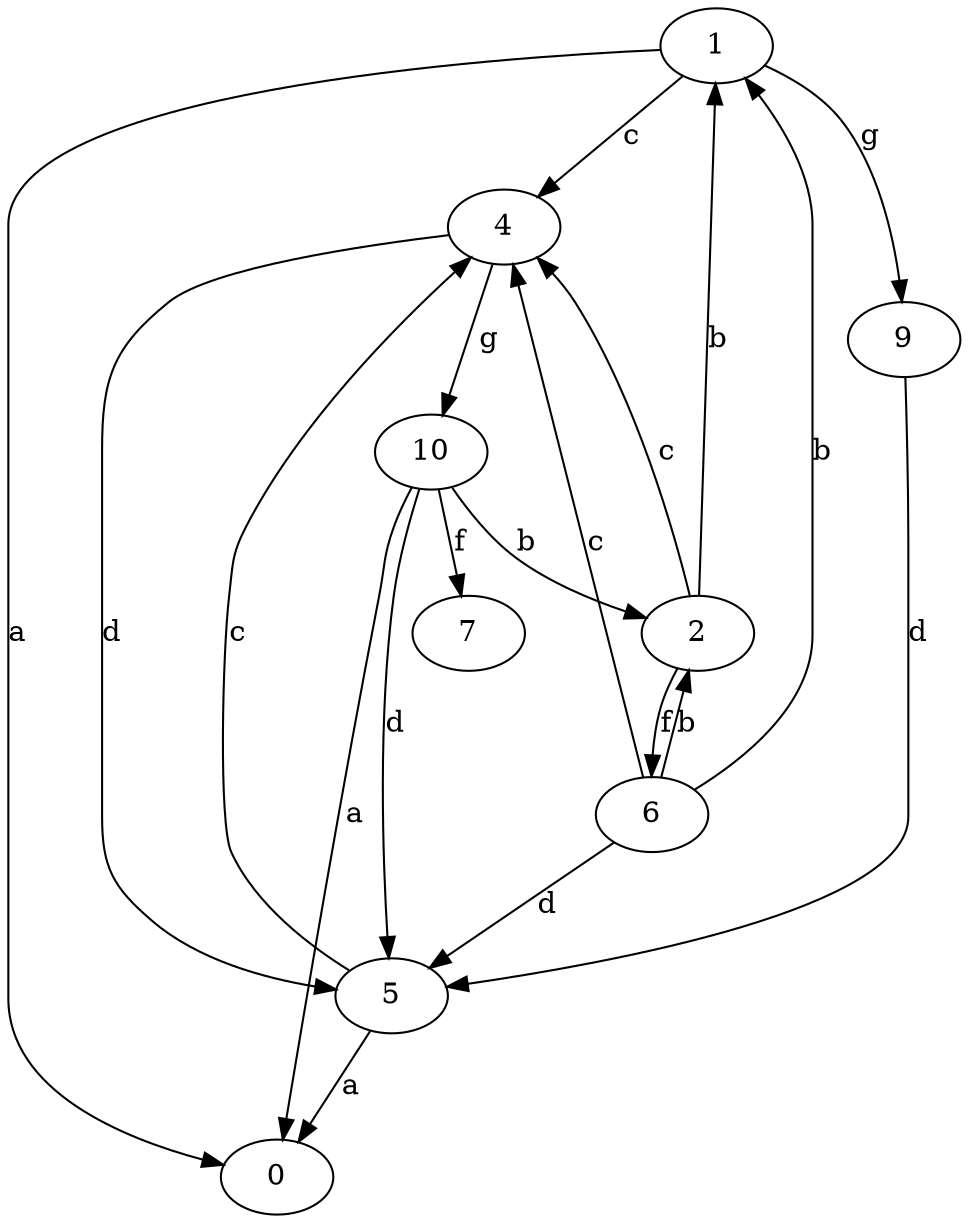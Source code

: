 strict digraph  {
0;
1;
2;
4;
5;
6;
7;
9;
10;
1 -> 0  [label=a];
1 -> 4  [label=c];
1 -> 9  [label=g];
2 -> 1  [label=b];
2 -> 4  [label=c];
2 -> 6  [label=f];
4 -> 5  [label=d];
4 -> 10  [label=g];
5 -> 0  [label=a];
5 -> 4  [label=c];
6 -> 1  [label=b];
6 -> 2  [label=b];
6 -> 4  [label=c];
6 -> 5  [label=d];
9 -> 5  [label=d];
10 -> 0  [label=a];
10 -> 2  [label=b];
10 -> 5  [label=d];
10 -> 7  [label=f];
}

